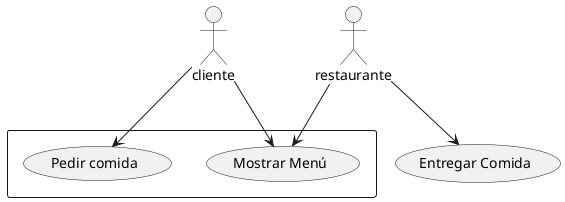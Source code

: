@startuml
actor cliente as C
actor restaurante as R

R --> (Entregar Comida)

rectangle  {
  usecase "Mostrar Menú" as UC1
  usecase "Pedir comida" as UC2
  }
C --> UC1
C --> UC2
R --> UC1
@enduml